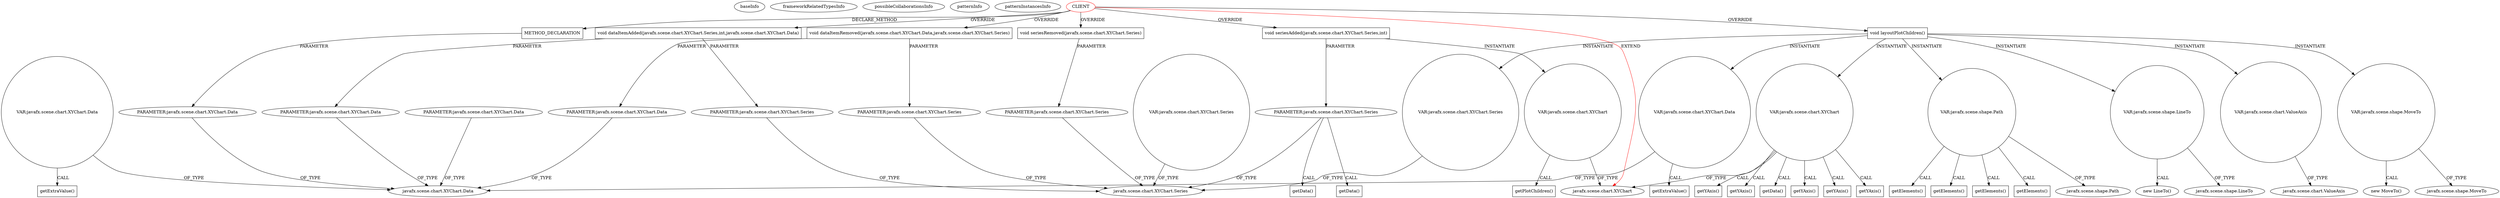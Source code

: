 digraph {
baseInfo[graphId=3456,category="pattern",isAnonymous=false,possibleRelation=false]
frameworkRelatedTypesInfo[0="javafx.scene.chart.XYChart"]
possibleCollaborationsInfo[]
patternInfo[frequency=2.0,patternRootClient=0]
patternInstancesInfo[0="LichuanLu-ShunUI-FX~/LichuanLu-ShunUI-FX/ShunUI-FX-master/src/view/chart/StackedBarChart.java~StackedBarChart~811",1="TomaszKorecki-InvestorAssistant~/TomaszKorecki-InvestorAssistant/InvestorAssistant-master/Investor's assistant/src/investor/charts/CandleChart.java~CandleStickChart~1473"]
525[label="PARAMETER:javafx.scene.chart.XYChart.Data",vertexType="PARAMETER_DECLARATION",isFrameworkType=false]
523[label="METHOD_DECLARATION",vertexType="CLIENT_METHOD_DECLARATION",isFrameworkType=false,shape=box]
16[label="javafx.scene.chart.XYChart.Data",vertexType="FRAMEWORK_CLASS_TYPE",isFrameworkType=false]
0[label="CLIENT",vertexType="ROOT_CLIENT_CLASS_DECLARATION",isFrameworkType=false,color=red]
12[label="void dataItemAdded(javafx.scene.chart.XYChart.Series,int,javafx.scene.chart.XYChart.Data)",vertexType="OVERRIDING_METHOD_DECLARATION",isFrameworkType=false,shape=box]
13[label="PARAMETER:javafx.scene.chart.XYChart.Series",vertexType="PARAMETER_DECLARATION",isFrameworkType=false]
77[label="void seriesAdded(javafx.scene.chart.XYChart.Series,int)",vertexType="OVERRIDING_METHOD_DECLARATION",isFrameworkType=false,shape=box]
78[label="PARAMETER:javafx.scene.chart.XYChart.Series",vertexType="PARAMETER_DECLARATION",isFrameworkType=false]
81[label="getData()",vertexType="INSIDE_CALL",isFrameworkType=false,shape=box]
83[label="getData()",vertexType="INSIDE_CALL",isFrameworkType=false,shape=box]
29[label="void dataItemRemoved(javafx.scene.chart.XYChart.Data,javafx.scene.chart.XYChart.Series)",vertexType="OVERRIDING_METHOD_DECLARATION",isFrameworkType=false,shape=box]
32[label="PARAMETER:javafx.scene.chart.XYChart.Series",vertexType="PARAMETER_DECLARATION",isFrameworkType=false]
30[label="PARAMETER:javafx.scene.chart.XYChart.Data",vertexType="PARAMETER_DECLARATION",isFrameworkType=false]
15[label="PARAMETER:javafx.scene.chart.XYChart.Data",vertexType="PARAMETER_DECLARATION",isFrameworkType=false]
56[label="PARAMETER:javafx.scene.chart.XYChart.Data",vertexType="PARAMETER_DECLARATION",isFrameworkType=false]
14[label="javafx.scene.chart.XYChart.Series",vertexType="FRAMEWORK_CLASS_TYPE",isFrameworkType=false]
108[label="PARAMETER:javafx.scene.chart.XYChart.Series",vertexType="PARAMETER_DECLARATION",isFrameworkType=false]
92[label="VAR:javafx.scene.chart.XYChart",vertexType="VARIABLE_EXPRESION",isFrameworkType=false,shape=circle]
93[label="getPlotChildren()",vertexType="INSIDE_CALL",isFrameworkType=false,shape=box]
206[label="void layoutPlotChildren()",vertexType="OVERRIDING_METHOD_DECLARATION",isFrameworkType=false,shape=box]
223[label="VAR:javafx.scene.shape.Path",vertexType="VARIABLE_EXPRESION",isFrameworkType=false,shape=circle]
97[label="javafx.scene.shape.Path",vertexType="FRAMEWORK_CLASS_TYPE",isFrameworkType=false]
314[label="VAR:javafx.scene.shape.LineTo",vertexType="VARIABLE_EXPRESION",isFrameworkType=false,shape=circle]
313[label="new LineTo()",vertexType="CONSTRUCTOR_CALL",isFrameworkType=false]
315[label="javafx.scene.shape.LineTo",vertexType="FRAMEWORK_CLASS_TYPE",isFrameworkType=false]
317[label="getElements()",vertexType="INSIDE_CALL",isFrameworkType=false,shape=box]
312[label="getElements()",vertexType="INSIDE_CALL",isFrameworkType=false,shape=box]
322[label="getElements()",vertexType="INSIDE_CALL",isFrameworkType=false,shape=box]
307[label="getElements()",vertexType="INSIDE_CALL",isFrameworkType=false,shape=box]
210[label="VAR:javafx.scene.chart.ValueAxis",vertexType="VARIABLE_EXPRESION",isFrameworkType=false,shape=circle]
11[label="javafx.scene.chart.ValueAxis",vertexType="FRAMEWORK_CLASS_TYPE",isFrameworkType=false]
309[label="VAR:javafx.scene.shape.MoveTo",vertexType="VARIABLE_EXPRESION",isFrameworkType=false,shape=circle]
308[label="new MoveTo()",vertexType="CONSTRUCTOR_CALL",isFrameworkType=false]
218[label="VAR:javafx.scene.chart.XYChart.Series",vertexType="VARIABLE_EXPRESION",isFrameworkType=false,shape=circle]
340[label="VAR:javafx.scene.chart.XYChart.Series",vertexType="VARIABLE_EXPRESION",isFrameworkType=false,shape=circle]
213[label="VAR:javafx.scene.chart.XYChart",vertexType="VARIABLE_EXPRESION",isFrameworkType=false,shape=circle]
260[label="getYAxis()",vertexType="INSIDE_CALL",isFrameworkType=false,shape=box]
305[label="getYAxis()",vertexType="INSIDE_CALL",isFrameworkType=false,shape=box]
241[label="getYAxis()",vertexType="INSIDE_CALL",isFrameworkType=false,shape=box]
300[label="getYAxis()",vertexType="INSIDE_CALL",isFrameworkType=false,shape=box]
267[label="getYAxis()",vertexType="INSIDE_CALL",isFrameworkType=false,shape=box]
310[label="javafx.scene.shape.MoveTo",vertexType="FRAMEWORK_CLASS_TYPE",isFrameworkType=false]
244[label="VAR:javafx.scene.chart.XYChart.Data",vertexType="VARIABLE_EXPRESION",isFrameworkType=false,shape=circle]
248[label="getExtraValue()",vertexType="INSIDE_CALL",isFrameworkType=false,shape=box]
184[label="VAR:javafx.scene.chart.XYChart.Data",vertexType="VARIABLE_EXPRESION",isFrameworkType=false,shape=circle]
203[label="getExtraValue()",vertexType="INSIDE_CALL",isFrameworkType=false,shape=box]
107[label="void seriesRemoved(javafx.scene.chart.XYChart.Series)",vertexType="OVERRIDING_METHOD_DECLARATION",isFrameworkType=false,shape=box]
1[label="javafx.scene.chart.XYChart",vertexType="FRAMEWORK_CLASS_TYPE",isFrameworkType=false]
217[label="getData()",vertexType="INSIDE_CALL",isFrameworkType=false,shape=box]
244->248[label="CALL"]
309->308[label="CALL"]
12->15[label="PARAMETER"]
206->218[label="INSTANTIATE"]
525->16[label="OF_TYPE"]
218->14[label="OF_TYPE"]
107->108[label="PARAMETER"]
213->260[label="CALL"]
77->78[label="PARAMETER"]
223->312[label="CALL"]
213->267[label="CALL"]
32->14[label="OF_TYPE"]
523->525[label="PARAMETER"]
213->241[label="CALL"]
15->16[label="OF_TYPE"]
30->16[label="OF_TYPE"]
184->16[label="OF_TYPE"]
12->13[label="PARAMETER"]
108->14[label="OF_TYPE"]
78->14[label="OF_TYPE"]
210->11[label="OF_TYPE"]
0->77[label="OVERRIDE"]
184->203[label="CALL"]
206->210[label="INSTANTIATE"]
56->16[label="OF_TYPE"]
78->81[label="CALL"]
223->307[label="CALL"]
0->107[label="OVERRIDE"]
0->523[label="DECLARE_METHOD"]
223->97[label="OF_TYPE"]
244->16[label="OF_TYPE"]
78->83[label="CALL"]
213->1[label="OF_TYPE"]
314->313[label="CALL"]
29->32[label="PARAMETER"]
92->93[label="CALL"]
206->244[label="INSTANTIATE"]
0->12[label="OVERRIDE"]
223->317[label="CALL"]
0->29[label="OVERRIDE"]
314->315[label="OF_TYPE"]
309->310[label="OF_TYPE"]
0->206[label="OVERRIDE"]
77->92[label="INSTANTIATE"]
206->213[label="INSTANTIATE"]
206->314[label="INSTANTIATE"]
223->322[label="CALL"]
213->300[label="CALL"]
206->223[label="INSTANTIATE"]
92->1[label="OF_TYPE"]
213->217[label="CALL"]
13->14[label="OF_TYPE"]
213->305[label="CALL"]
340->14[label="OF_TYPE"]
0->1[label="EXTEND",color=red]
206->309[label="INSTANTIATE"]
29->30[label="PARAMETER"]
}
